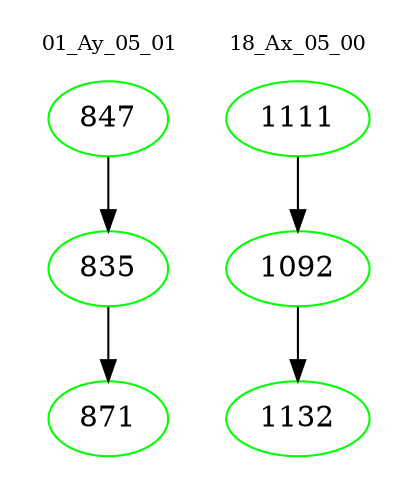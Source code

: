 digraph{
subgraph cluster_0 {
color = white
label = "01_Ay_05_01";
fontsize=10;
T0_847 [label="847", color="green"]
T0_847 -> T0_835 [color="black"]
T0_835 [label="835", color="green"]
T0_835 -> T0_871 [color="black"]
T0_871 [label="871", color="green"]
}
subgraph cluster_1 {
color = white
label = "18_Ax_05_00";
fontsize=10;
T1_1111 [label="1111", color="green"]
T1_1111 -> T1_1092 [color="black"]
T1_1092 [label="1092", color="green"]
T1_1092 -> T1_1132 [color="black"]
T1_1132 [label="1132", color="green"]
}
}

